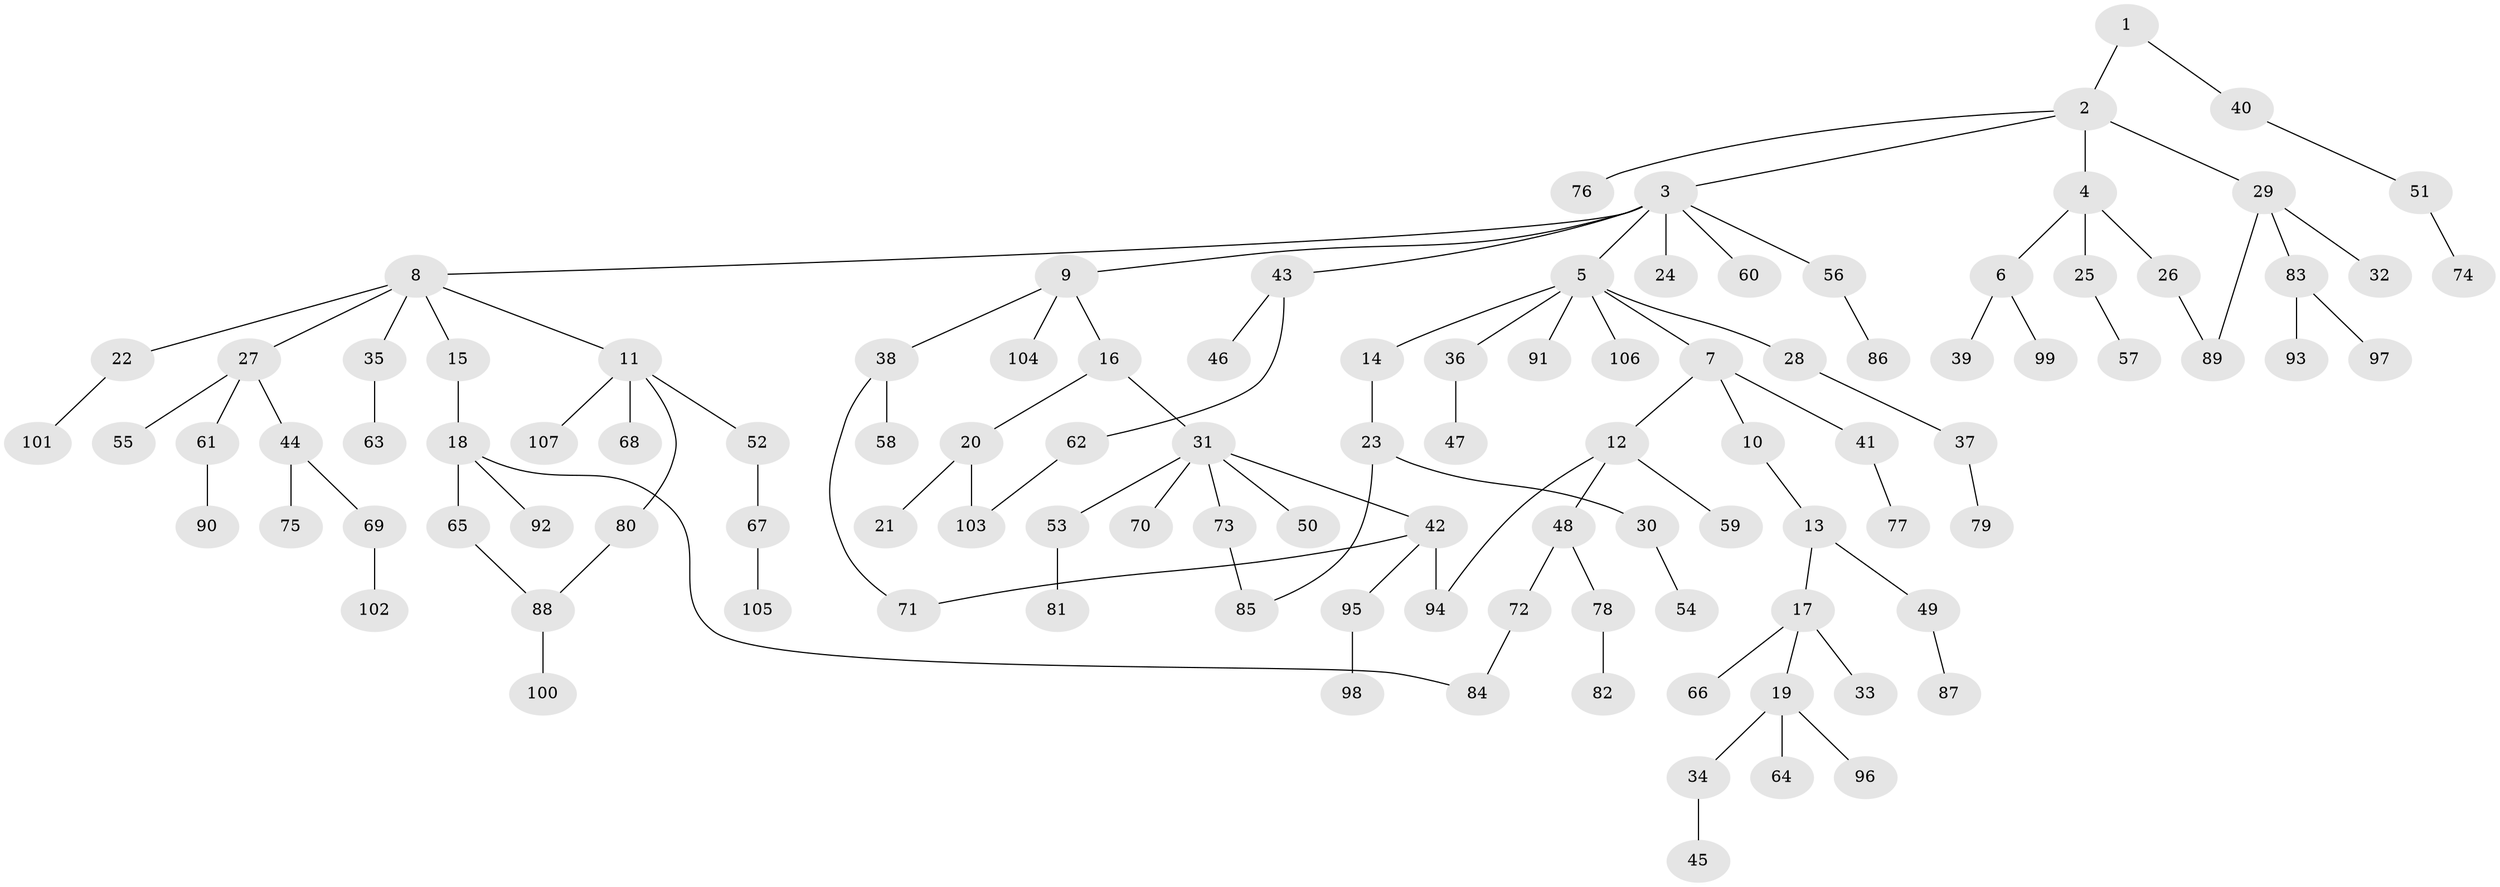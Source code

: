 // Generated by graph-tools (version 1.1) at 2025/13/03/09/25 04:13:35]
// undirected, 107 vertices, 113 edges
graph export_dot {
graph [start="1"]
  node [color=gray90,style=filled];
  1;
  2;
  3;
  4;
  5;
  6;
  7;
  8;
  9;
  10;
  11;
  12;
  13;
  14;
  15;
  16;
  17;
  18;
  19;
  20;
  21;
  22;
  23;
  24;
  25;
  26;
  27;
  28;
  29;
  30;
  31;
  32;
  33;
  34;
  35;
  36;
  37;
  38;
  39;
  40;
  41;
  42;
  43;
  44;
  45;
  46;
  47;
  48;
  49;
  50;
  51;
  52;
  53;
  54;
  55;
  56;
  57;
  58;
  59;
  60;
  61;
  62;
  63;
  64;
  65;
  66;
  67;
  68;
  69;
  70;
  71;
  72;
  73;
  74;
  75;
  76;
  77;
  78;
  79;
  80;
  81;
  82;
  83;
  84;
  85;
  86;
  87;
  88;
  89;
  90;
  91;
  92;
  93;
  94;
  95;
  96;
  97;
  98;
  99;
  100;
  101;
  102;
  103;
  104;
  105;
  106;
  107;
  1 -- 2;
  1 -- 40;
  2 -- 3;
  2 -- 4;
  2 -- 29;
  2 -- 76;
  3 -- 5;
  3 -- 8;
  3 -- 9;
  3 -- 24;
  3 -- 43;
  3 -- 56;
  3 -- 60;
  4 -- 6;
  4 -- 25;
  4 -- 26;
  5 -- 7;
  5 -- 14;
  5 -- 28;
  5 -- 36;
  5 -- 91;
  5 -- 106;
  6 -- 39;
  6 -- 99;
  7 -- 10;
  7 -- 12;
  7 -- 41;
  8 -- 11;
  8 -- 15;
  8 -- 22;
  8 -- 27;
  8 -- 35;
  9 -- 16;
  9 -- 38;
  9 -- 104;
  10 -- 13;
  11 -- 52;
  11 -- 68;
  11 -- 80;
  11 -- 107;
  12 -- 48;
  12 -- 59;
  12 -- 94;
  13 -- 17;
  13 -- 49;
  14 -- 23;
  15 -- 18;
  16 -- 20;
  16 -- 31;
  17 -- 19;
  17 -- 33;
  17 -- 66;
  18 -- 65;
  18 -- 92;
  18 -- 84;
  19 -- 34;
  19 -- 64;
  19 -- 96;
  20 -- 21;
  20 -- 103;
  22 -- 101;
  23 -- 30;
  23 -- 85;
  25 -- 57;
  26 -- 89;
  27 -- 44;
  27 -- 55;
  27 -- 61;
  28 -- 37;
  29 -- 32;
  29 -- 83;
  29 -- 89;
  30 -- 54;
  31 -- 42;
  31 -- 50;
  31 -- 53;
  31 -- 70;
  31 -- 73;
  34 -- 45;
  35 -- 63;
  36 -- 47;
  37 -- 79;
  38 -- 58;
  38 -- 71;
  40 -- 51;
  41 -- 77;
  42 -- 71;
  42 -- 95;
  42 -- 94;
  43 -- 46;
  43 -- 62;
  44 -- 69;
  44 -- 75;
  48 -- 72;
  48 -- 78;
  49 -- 87;
  51 -- 74;
  52 -- 67;
  53 -- 81;
  56 -- 86;
  61 -- 90;
  62 -- 103;
  65 -- 88;
  67 -- 105;
  69 -- 102;
  72 -- 84;
  73 -- 85;
  78 -- 82;
  80 -- 88;
  83 -- 93;
  83 -- 97;
  88 -- 100;
  95 -- 98;
}
